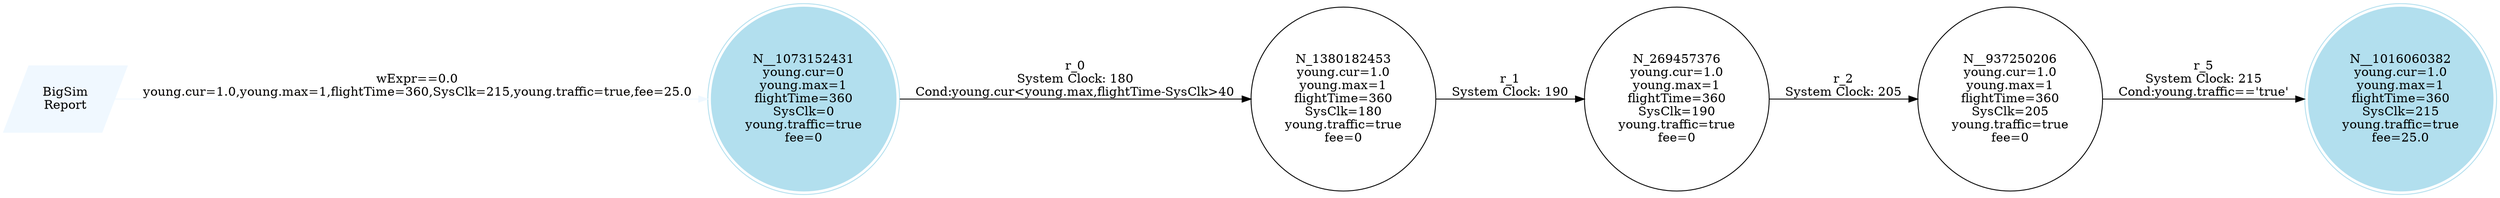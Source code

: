 digraph reaction_graph {
   rankdir=LR;
   Node [shape = circle];
   BigSim_Report [shape = parallelogram color = aliceblue style=filled label="BigSim
Report"];
BigSim_Report -> N__1073152431[color = aliceblue label = "wExpr==0.0
young.cur=1.0,young.max=1,flightTime=360,SysClk=215,young.traffic=true,fee=25.0"];
 N__1073152431
 [shape=circle, color=lightblue2, style=filled];
N__1016060382[ shape = doublecircle, color=lightblue2, style=filled, label="N__1016060382
young.cur=1.0
young.max=1
flightTime=360
SysClk=215
young.traffic=true
fee=25.0"];
N_1380182453[ label="N_1380182453
young.cur=1.0
young.max=1
flightTime=360
SysClk=180
young.traffic=true
fee=0"];
 N_1380182453 -> N_269457376[ label = "r_1
System Clock: 190"];
N__937250206[ label="N__937250206
young.cur=1.0
young.max=1
flightTime=360
SysClk=205
young.traffic=true
fee=0"];
 N__937250206 -> N__1016060382[ label = "r_5
System Clock: 215
Cond:young.traffic=='true'"];
N__1073152431[ shape = doublecircle, color=lightblue2, style=filled, label="N__1073152431
young.cur=0
young.max=1
flightTime=360
SysClk=0
young.traffic=true
fee=0"];
 N__1073152431 -> N_1380182453[ label = "r_0
System Clock: 180
Cond:young.cur<young.max,flightTime-SysClk>40"];
N_269457376[ label="N_269457376
young.cur=1.0
young.max=1
flightTime=360
SysClk=190
young.traffic=true
fee=0"];
 N_269457376 -> N__937250206[ label = "r_2
System Clock: 205"];
}
